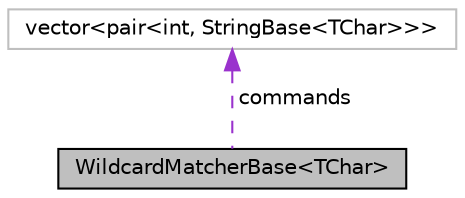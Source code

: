digraph "WildcardMatcherBase&lt;TChar&gt;"
{
  edge [fontname="Helvetica",fontsize="10",labelfontname="Helvetica",labelfontsize="10"];
  node [fontname="Helvetica",fontsize="10",shape=record];
  Node2 [label="vector\<pair\<int, StringBase\<TChar\>\>\>",height=0.2,width=0.4,color="grey75", fillcolor="white", style="filled"];
  Node1 [label="WildcardMatcherBase\<TChar\>",height=0.2,width=0.4,color="black", fillcolor="grey75", style="filled", fontcolor="black"];
  Node2 -> Node1 [dir="back",color="darkorchid3",fontsize="10",style="dashed",label=" commands" ,fontname="Helvetica"];
}

